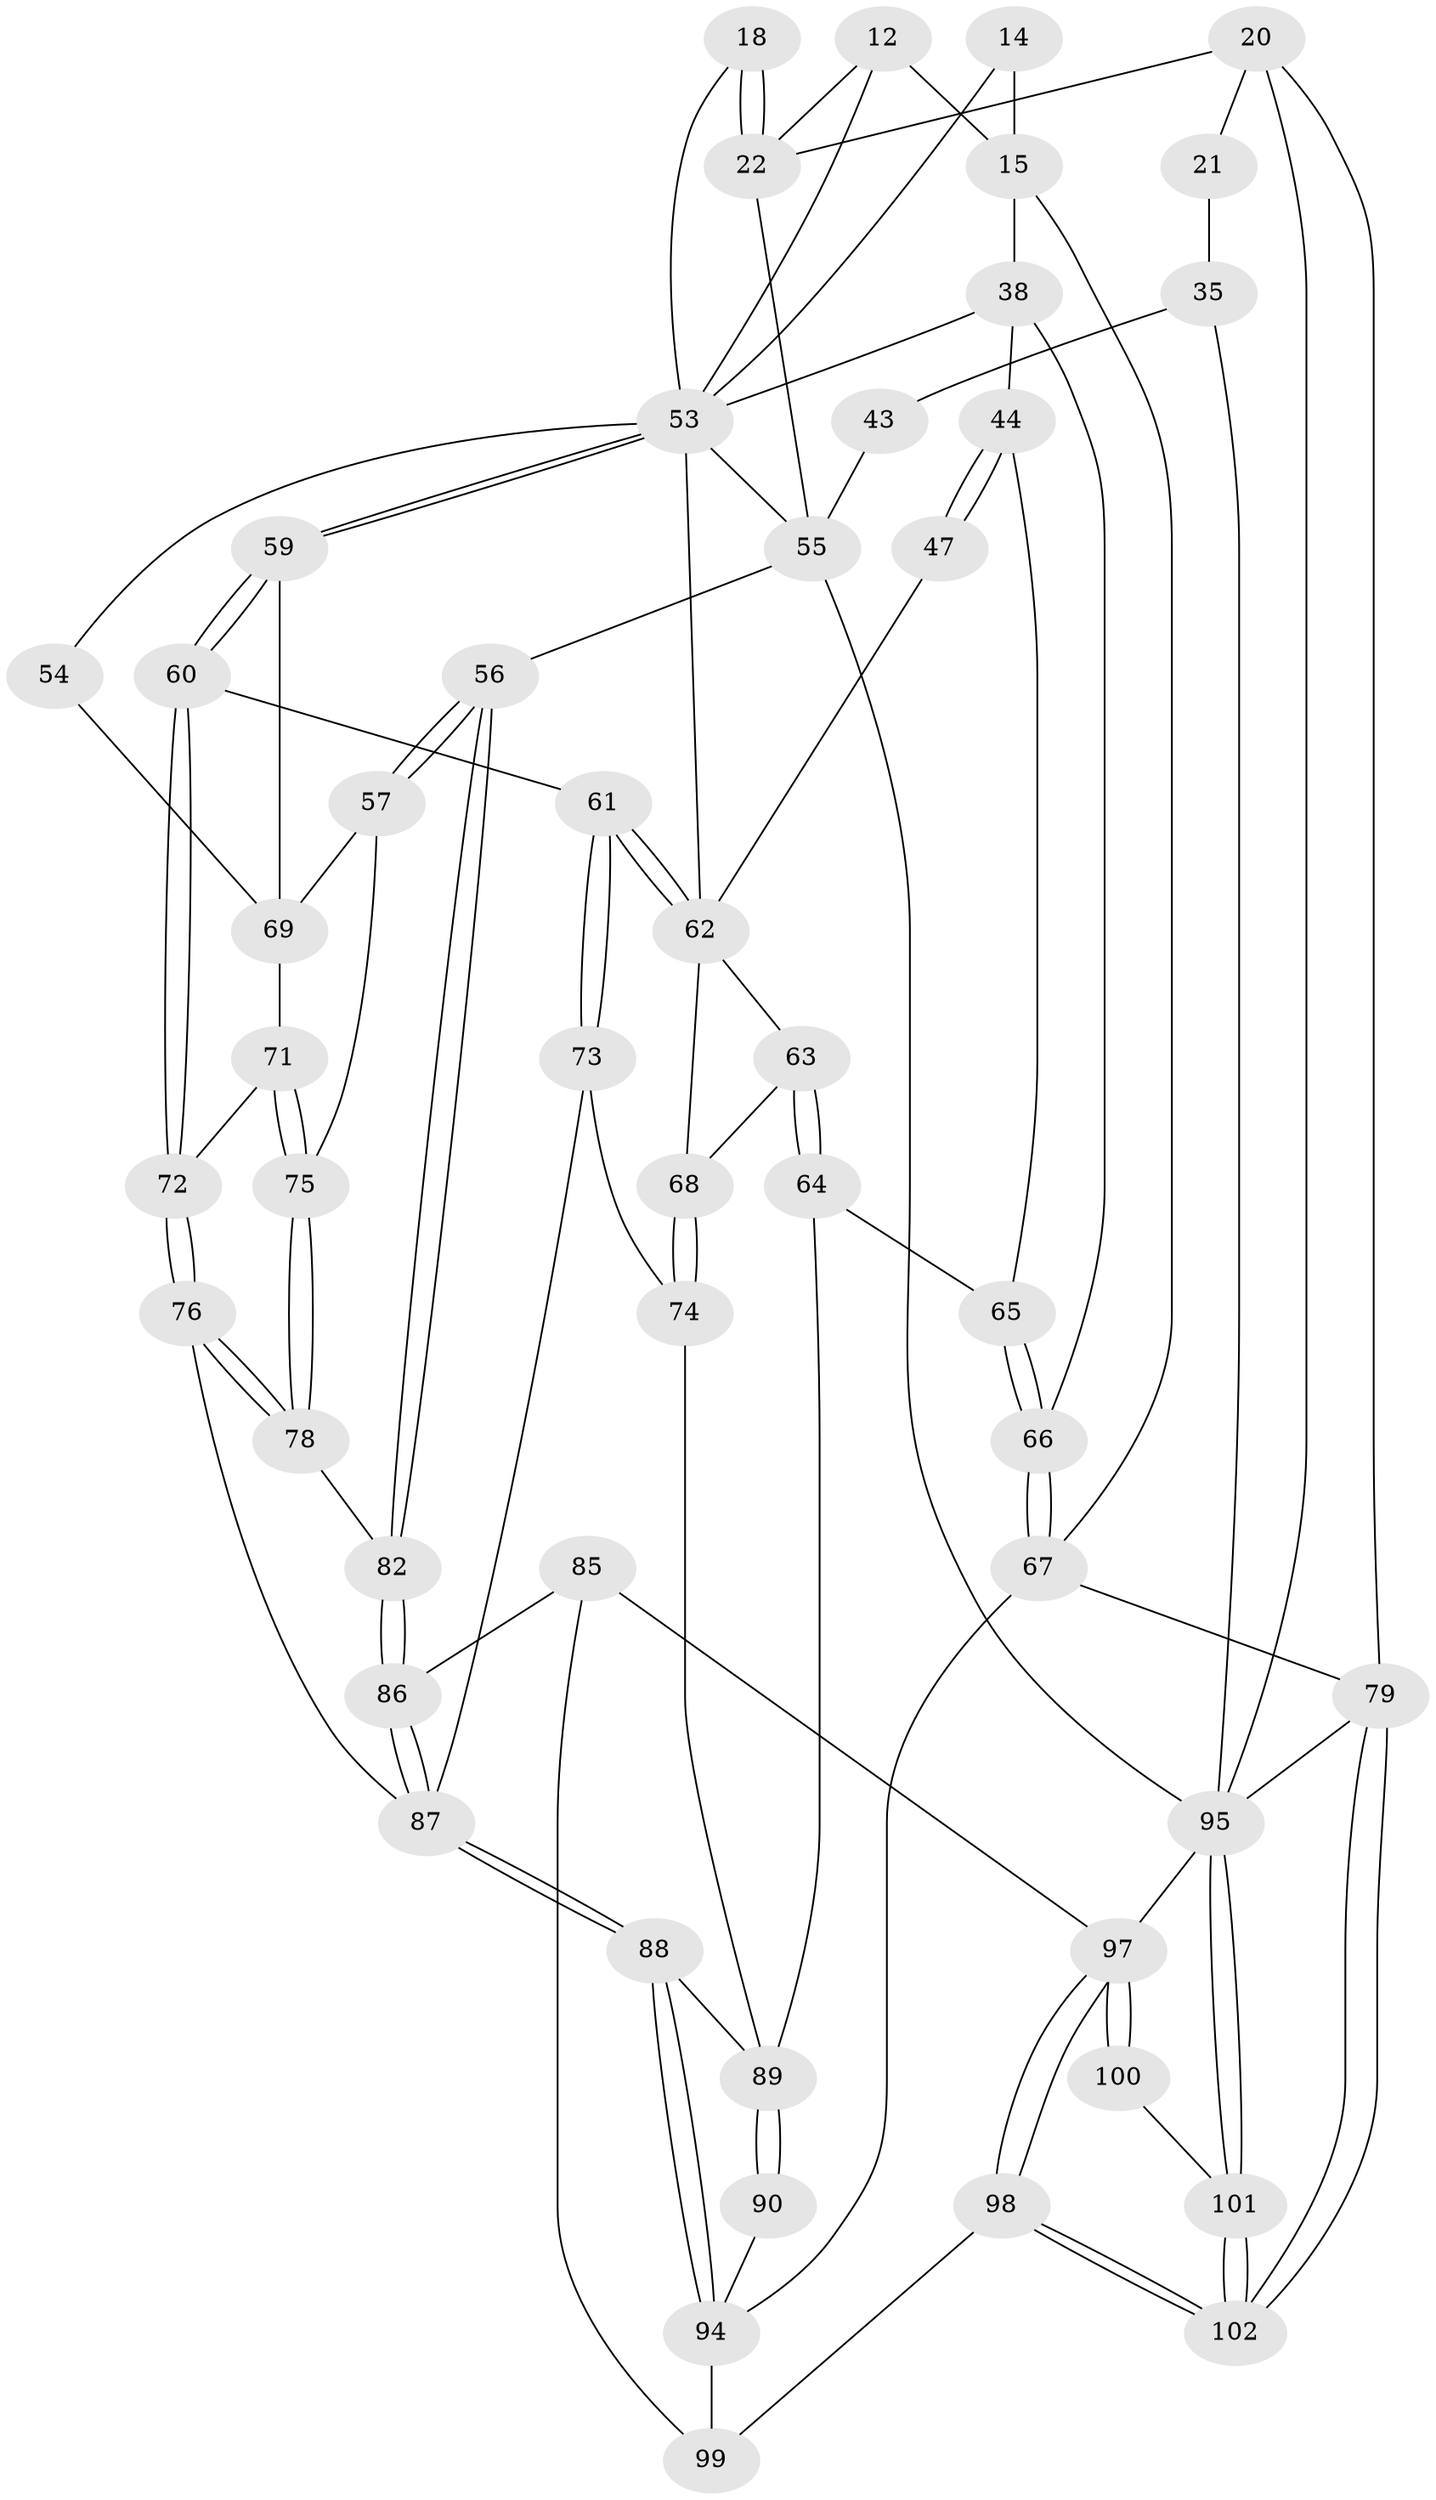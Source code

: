 // original degree distribution, {3: 0.029411764705882353, 6: 0.20588235294117646, 5: 0.5588235294117647, 4: 0.20588235294117646}
// Generated by graph-tools (version 1.1) at 2025/01/03/09/25 05:01:43]
// undirected, 51 vertices, 112 edges
graph export_dot {
graph [start="1"]
  node [color=gray90,style=filled];
  12 [pos="+0.5085978466756532+0.08355981598618789",super="+11"];
  14 [pos="+0.39029958031119255+0.16312986434277052"];
  15 [pos="+0.254888391243902+0.1421576862495397",super="+13"];
  18 [pos="+0.5999593101744347+0.20962099562616862"];
  20 [pos="+1+0",super="+19"];
  21 [pos="+0.870572884202838+0.17578598091722744"];
  22 [pos="+0.6790533895559007+0.32628306224394993",super="+9+10"];
  35 [pos="+1+0.2362055337307067",super="+23"];
  38 [pos="+0.07619968350823937+0.29478632424418705",super="+29+37"];
  43 [pos="+0.9038471798862017+0.4003723790802493",super="+24"];
  44 [pos="+0.18069467757836352+0.3763674916497027",super="+40"];
  47 [pos="+0.1783291693932953+0.4847392734420776"];
  53 [pos="+0.48713309419612777+0.5046138137452594",super="+36"];
  54 [pos="+0.6257020503452407+0.43062749232355235"];
  55 [pos="+0.7362347043259684+0.6149761589635334",super="+49"];
  56 [pos="+0.6524209262884528+0.6195117275074216"];
  57 [pos="+0.6383370490845344+0.6141859101482864"];
  59 [pos="+0.48873833291182667+0.5186830898189029"];
  60 [pos="+0.4099584608451671+0.5851336775815632"];
  61 [pos="+0.3826723186853854+0.5872769351393405"];
  62 [pos="+0.3435786886877678+0.5653229084381767",super="+46"];
  63 [pos="+0.20043302766765725+0.5933621455065856"];
  64 [pos="+0.17162701489882443+0.6525216148110287"];
  65 [pos="+0.15845393378496075+0.6452027565491777",super="+41"];
  66 [pos="+0+0.6741640391285203",super="+42+30"];
  67 [pos="+0+1",super="+3"];
  68 [pos="+0.335085829203447+0.5678600701656686"];
  69 [pos="+0.49015745632287083+0.5198239080287259",super="+58"];
  71 [pos="+0.5011391982927599+0.6336807266713709"];
  72 [pos="+0.4296867352680242+0.6250323097959443"];
  73 [pos="+0.3426698532177952+0.6818445738325632"];
  74 [pos="+0.28313480260954266+0.7026802572806897"];
  75 [pos="+0.5210370662758422+0.6733529173590991"];
  76 [pos="+0.46025315246591636+0.7313118626470311"];
  78 [pos="+0.4901098754978614+0.7138019361488891"];
  79 [pos="+1+1",super="+2"];
  82 [pos="+0.6025074126018158+0.7478324020193253"];
  85 [pos="+0.6140229011869125+0.8070489916646828"];
  86 [pos="+0.6120210819007348+0.8049653880095367"];
  87 [pos="+0.4457988232646717+0.8044330445528101",super="+77"];
  88 [pos="+0.44215535632783737+0.8107636679056267"];
  89 [pos="+0.37596012391987493+0.800974043817272",super="+81"];
  90 [pos="+0.026119808139407258+1"];
  94 [pos="+0.44505908773737185+0.8943089760167505",super="+92"];
  95 [pos="+0.9265862297230009+0.8708445228173721",super="+70"];
  97 [pos="+0.6720669904694171+1",super="+84+83+96"];
  98 [pos="+0.6398202625485025+1"];
  99 [pos="+0.6348742624474825+1",super="+93"];
  100 [pos="+0.8161979180190928+0.8700731615761337"];
  101 [pos="+0.9199154536712+1"];
  102 [pos="+0.9765847799408949+1"];
  12 -- 15 [weight=2];
  12 -- 22;
  12 -- 53;
  14 -- 15 [weight=2];
  14 -- 53;
  15 -- 67;
  15 -- 38;
  18 -- 22 [weight=2];
  18 -- 22;
  18 -- 53;
  20 -- 79 [weight=2];
  20 -- 21 [weight=2];
  20 -- 22;
  20 -- 95;
  21 -- 35;
  22 -- 55;
  35 -- 43 [weight=2];
  35 -- 95;
  38 -- 66;
  38 -- 44 [weight=2];
  38 -- 53;
  43 -- 55 [weight=2];
  44 -- 47 [weight=2];
  44 -- 47;
  44 -- 65;
  47 -- 62;
  53 -- 54;
  53 -- 59;
  53 -- 59;
  53 -- 55;
  53 -- 62;
  54 -- 69;
  55 -- 56;
  55 -- 95 [weight=2];
  56 -- 57;
  56 -- 57;
  56 -- 82;
  56 -- 82;
  57 -- 75;
  57 -- 69;
  59 -- 60;
  59 -- 60;
  59 -- 69;
  60 -- 61;
  60 -- 72;
  60 -- 72;
  61 -- 62;
  61 -- 62;
  61 -- 73;
  61 -- 73;
  62 -- 68;
  62 -- 63;
  63 -- 64;
  63 -- 64;
  63 -- 68;
  64 -- 65;
  64 -- 89;
  65 -- 66 [weight=2];
  65 -- 66;
  66 -- 67 [weight=2];
  66 -- 67;
  67 -- 79 [weight=2];
  67 -- 94;
  68 -- 74;
  68 -- 74;
  69 -- 71;
  71 -- 72;
  71 -- 75;
  71 -- 75;
  72 -- 76;
  72 -- 76;
  73 -- 74;
  73 -- 87;
  74 -- 89;
  75 -- 78;
  75 -- 78;
  76 -- 78;
  76 -- 78;
  76 -- 87;
  78 -- 82;
  79 -- 102;
  79 -- 102;
  79 -- 95;
  82 -- 86;
  82 -- 86;
  85 -- 86;
  85 -- 97;
  85 -- 99;
  86 -- 87;
  86 -- 87;
  87 -- 88;
  87 -- 88;
  88 -- 89;
  88 -- 94;
  88 -- 94;
  89 -- 90 [weight=2];
  89 -- 90;
  90 -- 94;
  94 -- 99 [weight=2];
  95 -- 101;
  95 -- 101;
  95 -- 97 [weight=2];
  97 -- 98;
  97 -- 98;
  97 -- 100 [weight=2];
  97 -- 100;
  98 -- 99;
  98 -- 102;
  98 -- 102;
  100 -- 101;
  101 -- 102;
  101 -- 102;
}
